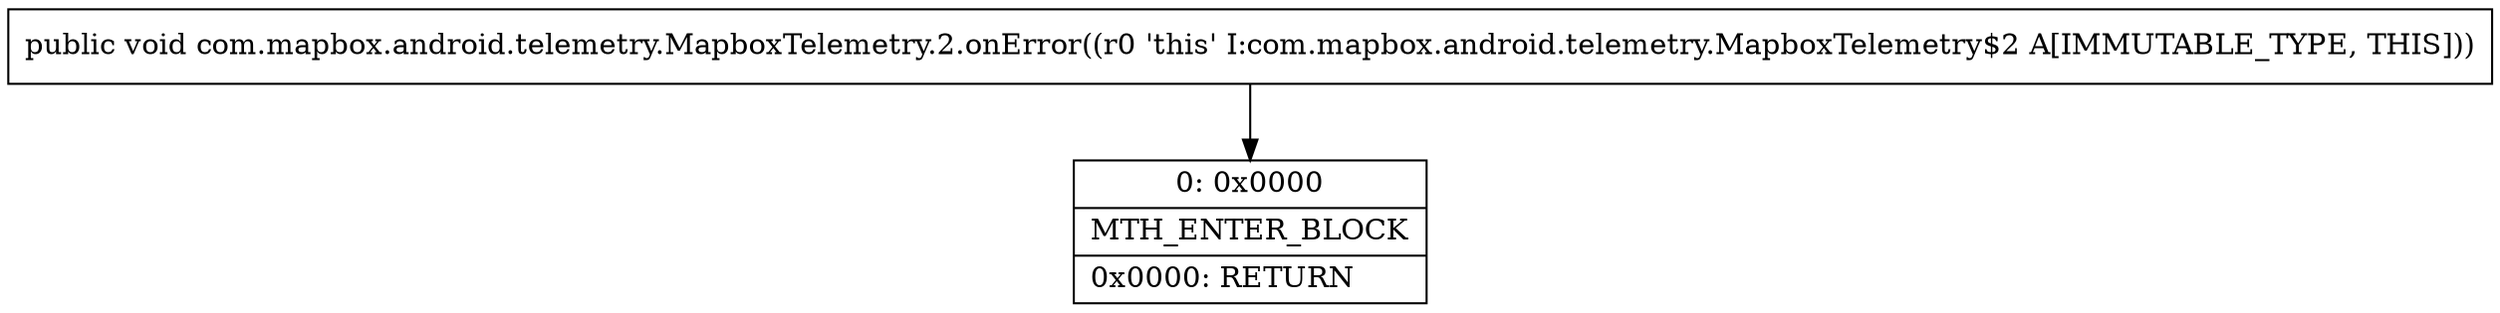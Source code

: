 digraph "CFG forcom.mapbox.android.telemetry.MapboxTelemetry.2.onError()V" {
Node_0 [shape=record,label="{0\:\ 0x0000|MTH_ENTER_BLOCK\l|0x0000: RETURN   \l}"];
MethodNode[shape=record,label="{public void com.mapbox.android.telemetry.MapboxTelemetry.2.onError((r0 'this' I:com.mapbox.android.telemetry.MapboxTelemetry$2 A[IMMUTABLE_TYPE, THIS])) }"];
MethodNode -> Node_0;
}

